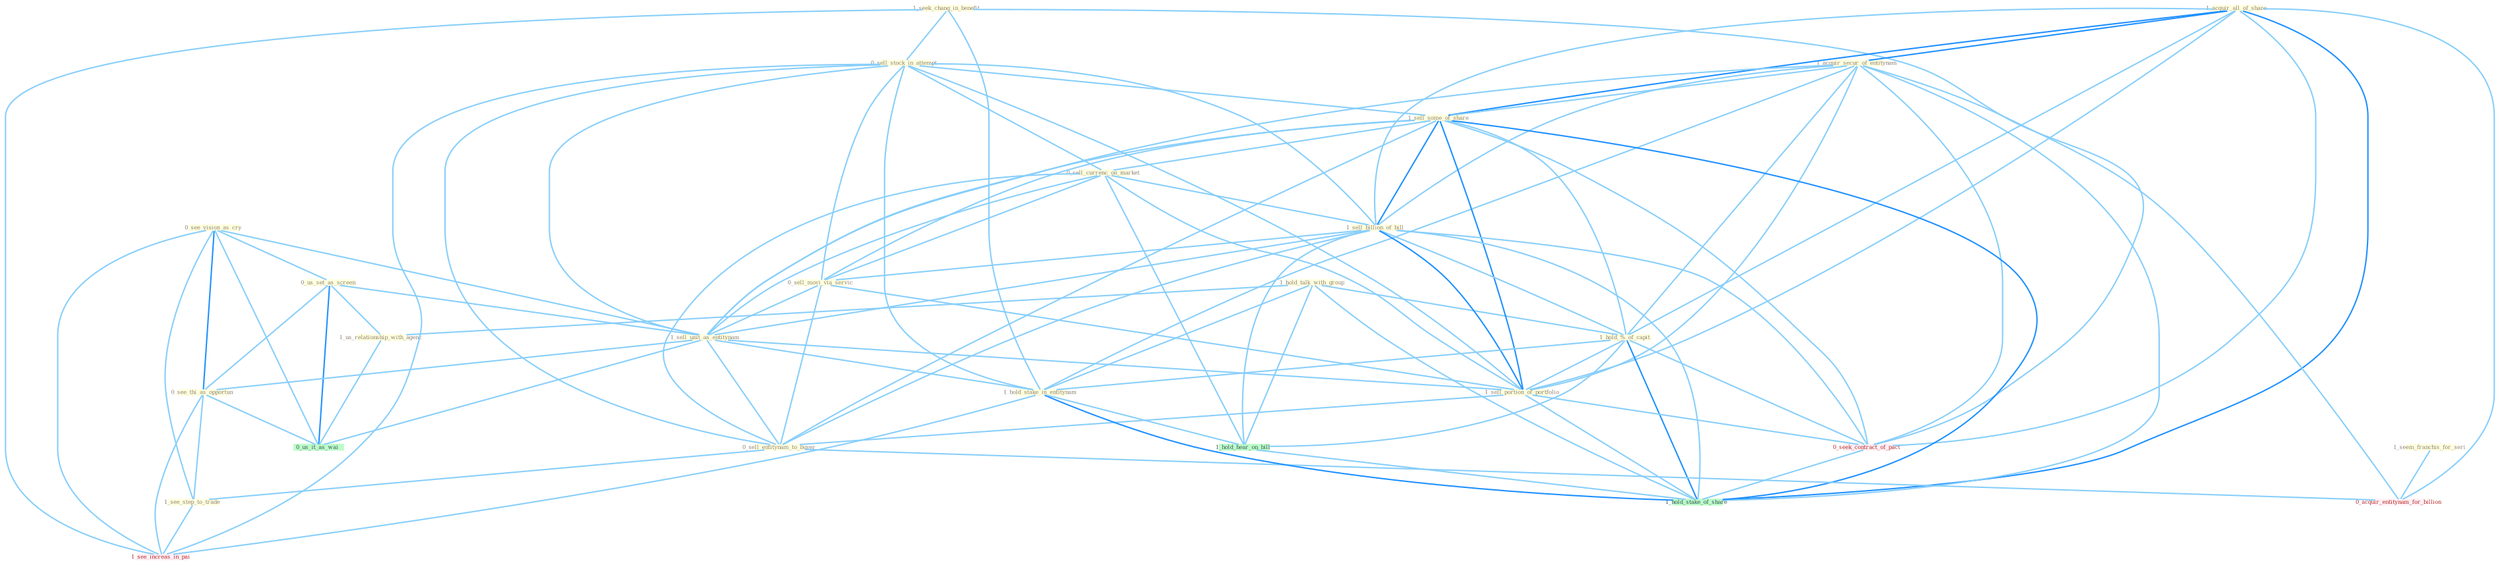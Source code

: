 Graph G{ 
    node
    [shape=polygon,style=filled,width=.5,height=.06,color="#BDFCC9",fixedsize=true,fontsize=4,
    fontcolor="#2f4f4f"];
    {node
    [color="#ffffe0", fontcolor="#8b7d6b"] "1_seek_chang_in_benefit " "1_acquir_all_of_share " "1_hold_talk_with_group " "0_see_vision_as_cry " "0_us_set_as_screen " "1_acquir_secur_of_entitynam " "1_seem_franchis_for_seri " "0_sell_stock_in_attempt " "1_sell_some_of_share " "0_sell_currenc_on_market " "1_sell_billion_of_bill " "0_sell_movi_via_servic " "1_hold_%_of_capit " "1_sell_unit_as_entitynam " "1_sell_portion_of_portfolio " "0_sell_entitynam_to_buyer " "1_hold_stake_in_entitynam " "0_see_thi_as_opportun " "1_us_relationship_with_agenc " "1_see_step_to_trade "}
{node [color="#fff0f5", fontcolor="#b22222"] "0_seek_contract_of_pact " "0_acquir_entitynam_for_billion " "1_see_increas_in_pai "}
edge [color="#B0E2FF"];

	"1_seek_chang_in_benefit " -- "0_sell_stock_in_attempt " [w="1", color="#87cefa" ];
	"1_seek_chang_in_benefit " -- "1_hold_stake_in_entitynam " [w="1", color="#87cefa" ];
	"1_seek_chang_in_benefit " -- "0_seek_contract_of_pact " [w="1", color="#87cefa" ];
	"1_seek_chang_in_benefit " -- "1_see_increas_in_pai " [w="1", color="#87cefa" ];
	"1_acquir_all_of_share " -- "1_acquir_secur_of_entitynam " [w="2", color="#1e90ff" , len=0.8];
	"1_acquir_all_of_share " -- "1_sell_some_of_share " [w="2", color="#1e90ff" , len=0.8];
	"1_acquir_all_of_share " -- "1_sell_billion_of_bill " [w="1", color="#87cefa" ];
	"1_acquir_all_of_share " -- "1_hold_%_of_capit " [w="1", color="#87cefa" ];
	"1_acquir_all_of_share " -- "1_sell_portion_of_portfolio " [w="1", color="#87cefa" ];
	"1_acquir_all_of_share " -- "0_seek_contract_of_pact " [w="1", color="#87cefa" ];
	"1_acquir_all_of_share " -- "0_acquir_entitynam_for_billion " [w="1", color="#87cefa" ];
	"1_acquir_all_of_share " -- "1_hold_stake_of_share " [w="2", color="#1e90ff" , len=0.8];
	"1_hold_talk_with_group " -- "1_hold_%_of_capit " [w="1", color="#87cefa" ];
	"1_hold_talk_with_group " -- "1_hold_stake_in_entitynam " [w="1", color="#87cefa" ];
	"1_hold_talk_with_group " -- "1_us_relationship_with_agenc " [w="1", color="#87cefa" ];
	"1_hold_talk_with_group " -- "1_hold_hear_on_bill " [w="1", color="#87cefa" ];
	"1_hold_talk_with_group " -- "1_hold_stake_of_share " [w="1", color="#87cefa" ];
	"0_see_vision_as_cry " -- "0_us_set_as_screen " [w="1", color="#87cefa" ];
	"0_see_vision_as_cry " -- "1_sell_unit_as_entitynam " [w="1", color="#87cefa" ];
	"0_see_vision_as_cry " -- "0_see_thi_as_opportun " [w="2", color="#1e90ff" , len=0.8];
	"0_see_vision_as_cry " -- "1_see_step_to_trade " [w="1", color="#87cefa" ];
	"0_see_vision_as_cry " -- "0_us_it_as_wai " [w="1", color="#87cefa" ];
	"0_see_vision_as_cry " -- "1_see_increas_in_pai " [w="1", color="#87cefa" ];
	"0_us_set_as_screen " -- "1_sell_unit_as_entitynam " [w="1", color="#87cefa" ];
	"0_us_set_as_screen " -- "0_see_thi_as_opportun " [w="1", color="#87cefa" ];
	"0_us_set_as_screen " -- "1_us_relationship_with_agenc " [w="1", color="#87cefa" ];
	"0_us_set_as_screen " -- "0_us_it_as_wai " [w="2", color="#1e90ff" , len=0.8];
	"1_acquir_secur_of_entitynam " -- "1_sell_some_of_share " [w="1", color="#87cefa" ];
	"1_acquir_secur_of_entitynam " -- "1_sell_billion_of_bill " [w="1", color="#87cefa" ];
	"1_acquir_secur_of_entitynam " -- "1_hold_%_of_capit " [w="1", color="#87cefa" ];
	"1_acquir_secur_of_entitynam " -- "1_sell_unit_as_entitynam " [w="1", color="#87cefa" ];
	"1_acquir_secur_of_entitynam " -- "1_sell_portion_of_portfolio " [w="1", color="#87cefa" ];
	"1_acquir_secur_of_entitynam " -- "1_hold_stake_in_entitynam " [w="1", color="#87cefa" ];
	"1_acquir_secur_of_entitynam " -- "0_seek_contract_of_pact " [w="1", color="#87cefa" ];
	"1_acquir_secur_of_entitynam " -- "0_acquir_entitynam_for_billion " [w="1", color="#87cefa" ];
	"1_acquir_secur_of_entitynam " -- "1_hold_stake_of_share " [w="1", color="#87cefa" ];
	"1_seem_franchis_for_seri " -- "0_acquir_entitynam_for_billion " [w="1", color="#87cefa" ];
	"0_sell_stock_in_attempt " -- "1_sell_some_of_share " [w="1", color="#87cefa" ];
	"0_sell_stock_in_attempt " -- "0_sell_currenc_on_market " [w="1", color="#87cefa" ];
	"0_sell_stock_in_attempt " -- "1_sell_billion_of_bill " [w="1", color="#87cefa" ];
	"0_sell_stock_in_attempt " -- "0_sell_movi_via_servic " [w="1", color="#87cefa" ];
	"0_sell_stock_in_attempt " -- "1_sell_unit_as_entitynam " [w="1", color="#87cefa" ];
	"0_sell_stock_in_attempt " -- "1_sell_portion_of_portfolio " [w="1", color="#87cefa" ];
	"0_sell_stock_in_attempt " -- "0_sell_entitynam_to_buyer " [w="1", color="#87cefa" ];
	"0_sell_stock_in_attempt " -- "1_hold_stake_in_entitynam " [w="1", color="#87cefa" ];
	"0_sell_stock_in_attempt " -- "1_see_increas_in_pai " [w="1", color="#87cefa" ];
	"1_sell_some_of_share " -- "0_sell_currenc_on_market " [w="1", color="#87cefa" ];
	"1_sell_some_of_share " -- "1_sell_billion_of_bill " [w="2", color="#1e90ff" , len=0.8];
	"1_sell_some_of_share " -- "0_sell_movi_via_servic " [w="1", color="#87cefa" ];
	"1_sell_some_of_share " -- "1_hold_%_of_capit " [w="1", color="#87cefa" ];
	"1_sell_some_of_share " -- "1_sell_unit_as_entitynam " [w="1", color="#87cefa" ];
	"1_sell_some_of_share " -- "1_sell_portion_of_portfolio " [w="2", color="#1e90ff" , len=0.8];
	"1_sell_some_of_share " -- "0_sell_entitynam_to_buyer " [w="1", color="#87cefa" ];
	"1_sell_some_of_share " -- "0_seek_contract_of_pact " [w="1", color="#87cefa" ];
	"1_sell_some_of_share " -- "1_hold_stake_of_share " [w="2", color="#1e90ff" , len=0.8];
	"0_sell_currenc_on_market " -- "1_sell_billion_of_bill " [w="1", color="#87cefa" ];
	"0_sell_currenc_on_market " -- "0_sell_movi_via_servic " [w="1", color="#87cefa" ];
	"0_sell_currenc_on_market " -- "1_sell_unit_as_entitynam " [w="1", color="#87cefa" ];
	"0_sell_currenc_on_market " -- "1_sell_portion_of_portfolio " [w="1", color="#87cefa" ];
	"0_sell_currenc_on_market " -- "0_sell_entitynam_to_buyer " [w="1", color="#87cefa" ];
	"0_sell_currenc_on_market " -- "1_hold_hear_on_bill " [w="1", color="#87cefa" ];
	"1_sell_billion_of_bill " -- "0_sell_movi_via_servic " [w="1", color="#87cefa" ];
	"1_sell_billion_of_bill " -- "1_hold_%_of_capit " [w="1", color="#87cefa" ];
	"1_sell_billion_of_bill " -- "1_sell_unit_as_entitynam " [w="1", color="#87cefa" ];
	"1_sell_billion_of_bill " -- "1_sell_portion_of_portfolio " [w="2", color="#1e90ff" , len=0.8];
	"1_sell_billion_of_bill " -- "0_sell_entitynam_to_buyer " [w="1", color="#87cefa" ];
	"1_sell_billion_of_bill " -- "0_seek_contract_of_pact " [w="1", color="#87cefa" ];
	"1_sell_billion_of_bill " -- "1_hold_hear_on_bill " [w="1", color="#87cefa" ];
	"1_sell_billion_of_bill " -- "1_hold_stake_of_share " [w="1", color="#87cefa" ];
	"0_sell_movi_via_servic " -- "1_sell_unit_as_entitynam " [w="1", color="#87cefa" ];
	"0_sell_movi_via_servic " -- "1_sell_portion_of_portfolio " [w="1", color="#87cefa" ];
	"0_sell_movi_via_servic " -- "0_sell_entitynam_to_buyer " [w="1", color="#87cefa" ];
	"1_hold_%_of_capit " -- "1_sell_portion_of_portfolio " [w="1", color="#87cefa" ];
	"1_hold_%_of_capit " -- "1_hold_stake_in_entitynam " [w="1", color="#87cefa" ];
	"1_hold_%_of_capit " -- "0_seek_contract_of_pact " [w="1", color="#87cefa" ];
	"1_hold_%_of_capit " -- "1_hold_hear_on_bill " [w="1", color="#87cefa" ];
	"1_hold_%_of_capit " -- "1_hold_stake_of_share " [w="2", color="#1e90ff" , len=0.8];
	"1_sell_unit_as_entitynam " -- "1_sell_portion_of_portfolio " [w="1", color="#87cefa" ];
	"1_sell_unit_as_entitynam " -- "0_sell_entitynam_to_buyer " [w="1", color="#87cefa" ];
	"1_sell_unit_as_entitynam " -- "1_hold_stake_in_entitynam " [w="1", color="#87cefa" ];
	"1_sell_unit_as_entitynam " -- "0_see_thi_as_opportun " [w="1", color="#87cefa" ];
	"1_sell_unit_as_entitynam " -- "0_us_it_as_wai " [w="1", color="#87cefa" ];
	"1_sell_portion_of_portfolio " -- "0_sell_entitynam_to_buyer " [w="1", color="#87cefa" ];
	"1_sell_portion_of_portfolio " -- "0_seek_contract_of_pact " [w="1", color="#87cefa" ];
	"1_sell_portion_of_portfolio " -- "1_hold_stake_of_share " [w="1", color="#87cefa" ];
	"0_sell_entitynam_to_buyer " -- "1_see_step_to_trade " [w="1", color="#87cefa" ];
	"0_sell_entitynam_to_buyer " -- "0_acquir_entitynam_for_billion " [w="1", color="#87cefa" ];
	"1_hold_stake_in_entitynam " -- "1_see_increas_in_pai " [w="1", color="#87cefa" ];
	"1_hold_stake_in_entitynam " -- "1_hold_hear_on_bill " [w="1", color="#87cefa" ];
	"1_hold_stake_in_entitynam " -- "1_hold_stake_of_share " [w="2", color="#1e90ff" , len=0.8];
	"0_see_thi_as_opportun " -- "1_see_step_to_trade " [w="1", color="#87cefa" ];
	"0_see_thi_as_opportun " -- "0_us_it_as_wai " [w="1", color="#87cefa" ];
	"0_see_thi_as_opportun " -- "1_see_increas_in_pai " [w="1", color="#87cefa" ];
	"1_us_relationship_with_agenc " -- "0_us_it_as_wai " [w="1", color="#87cefa" ];
	"1_see_step_to_trade " -- "1_see_increas_in_pai " [w="1", color="#87cefa" ];
	"0_seek_contract_of_pact " -- "1_hold_stake_of_share " [w="1", color="#87cefa" ];
	"1_hold_hear_on_bill " -- "1_hold_stake_of_share " [w="1", color="#87cefa" ];
}